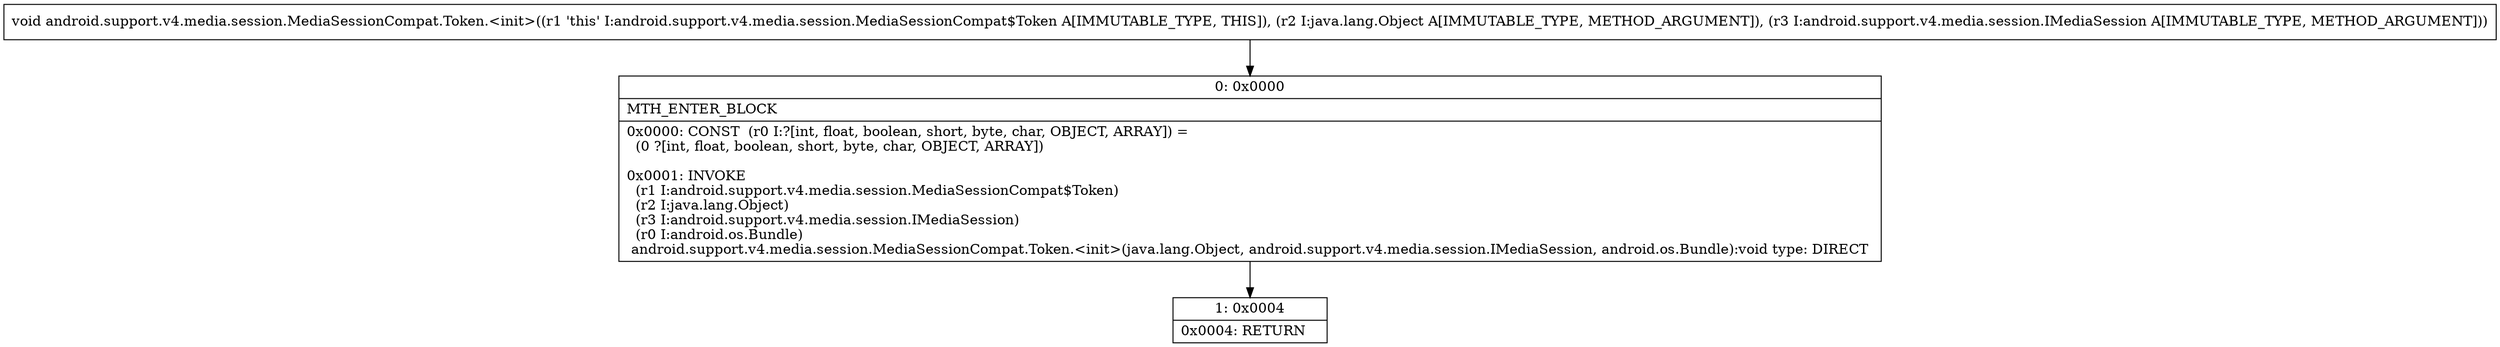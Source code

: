 digraph "CFG forandroid.support.v4.media.session.MediaSessionCompat.Token.\<init\>(Ljava\/lang\/Object;Landroid\/support\/v4\/media\/session\/IMediaSession;)V" {
Node_0 [shape=record,label="{0\:\ 0x0000|MTH_ENTER_BLOCK\l|0x0000: CONST  (r0 I:?[int, float, boolean, short, byte, char, OBJECT, ARRAY]) = \l  (0 ?[int, float, boolean, short, byte, char, OBJECT, ARRAY])\l \l0x0001: INVOKE  \l  (r1 I:android.support.v4.media.session.MediaSessionCompat$Token)\l  (r2 I:java.lang.Object)\l  (r3 I:android.support.v4.media.session.IMediaSession)\l  (r0 I:android.os.Bundle)\l android.support.v4.media.session.MediaSessionCompat.Token.\<init\>(java.lang.Object, android.support.v4.media.session.IMediaSession, android.os.Bundle):void type: DIRECT \l}"];
Node_1 [shape=record,label="{1\:\ 0x0004|0x0004: RETURN   \l}"];
MethodNode[shape=record,label="{void android.support.v4.media.session.MediaSessionCompat.Token.\<init\>((r1 'this' I:android.support.v4.media.session.MediaSessionCompat$Token A[IMMUTABLE_TYPE, THIS]), (r2 I:java.lang.Object A[IMMUTABLE_TYPE, METHOD_ARGUMENT]), (r3 I:android.support.v4.media.session.IMediaSession A[IMMUTABLE_TYPE, METHOD_ARGUMENT])) }"];
MethodNode -> Node_0;
Node_0 -> Node_1;
}

